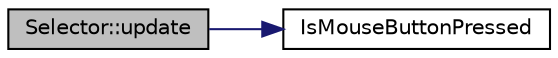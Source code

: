 digraph "Selector::update"
{
 // LATEX_PDF_SIZE
  edge [fontname="Helvetica",fontsize="10",labelfontname="Helvetica",labelfontsize="10"];
  node [fontname="Helvetica",fontsize="10",shape=record];
  rankdir="LR";
  Node1 [label="Selector::update",height=0.2,width=0.4,color="black", fillcolor="grey75", style="filled", fontcolor="black",tooltip=" "];
  Node1 -> Node2 [color="midnightblue",fontsize="10",style="solid",fontname="Helvetica"];
  Node2 [label="IsMouseButtonPressed",height=0.2,width=0.4,color="black", fillcolor="white", style="filled",URL="$raylib_8h.html#ad2cec5ca39659dd5242e69843ecb638a",tooltip=" "];
}
